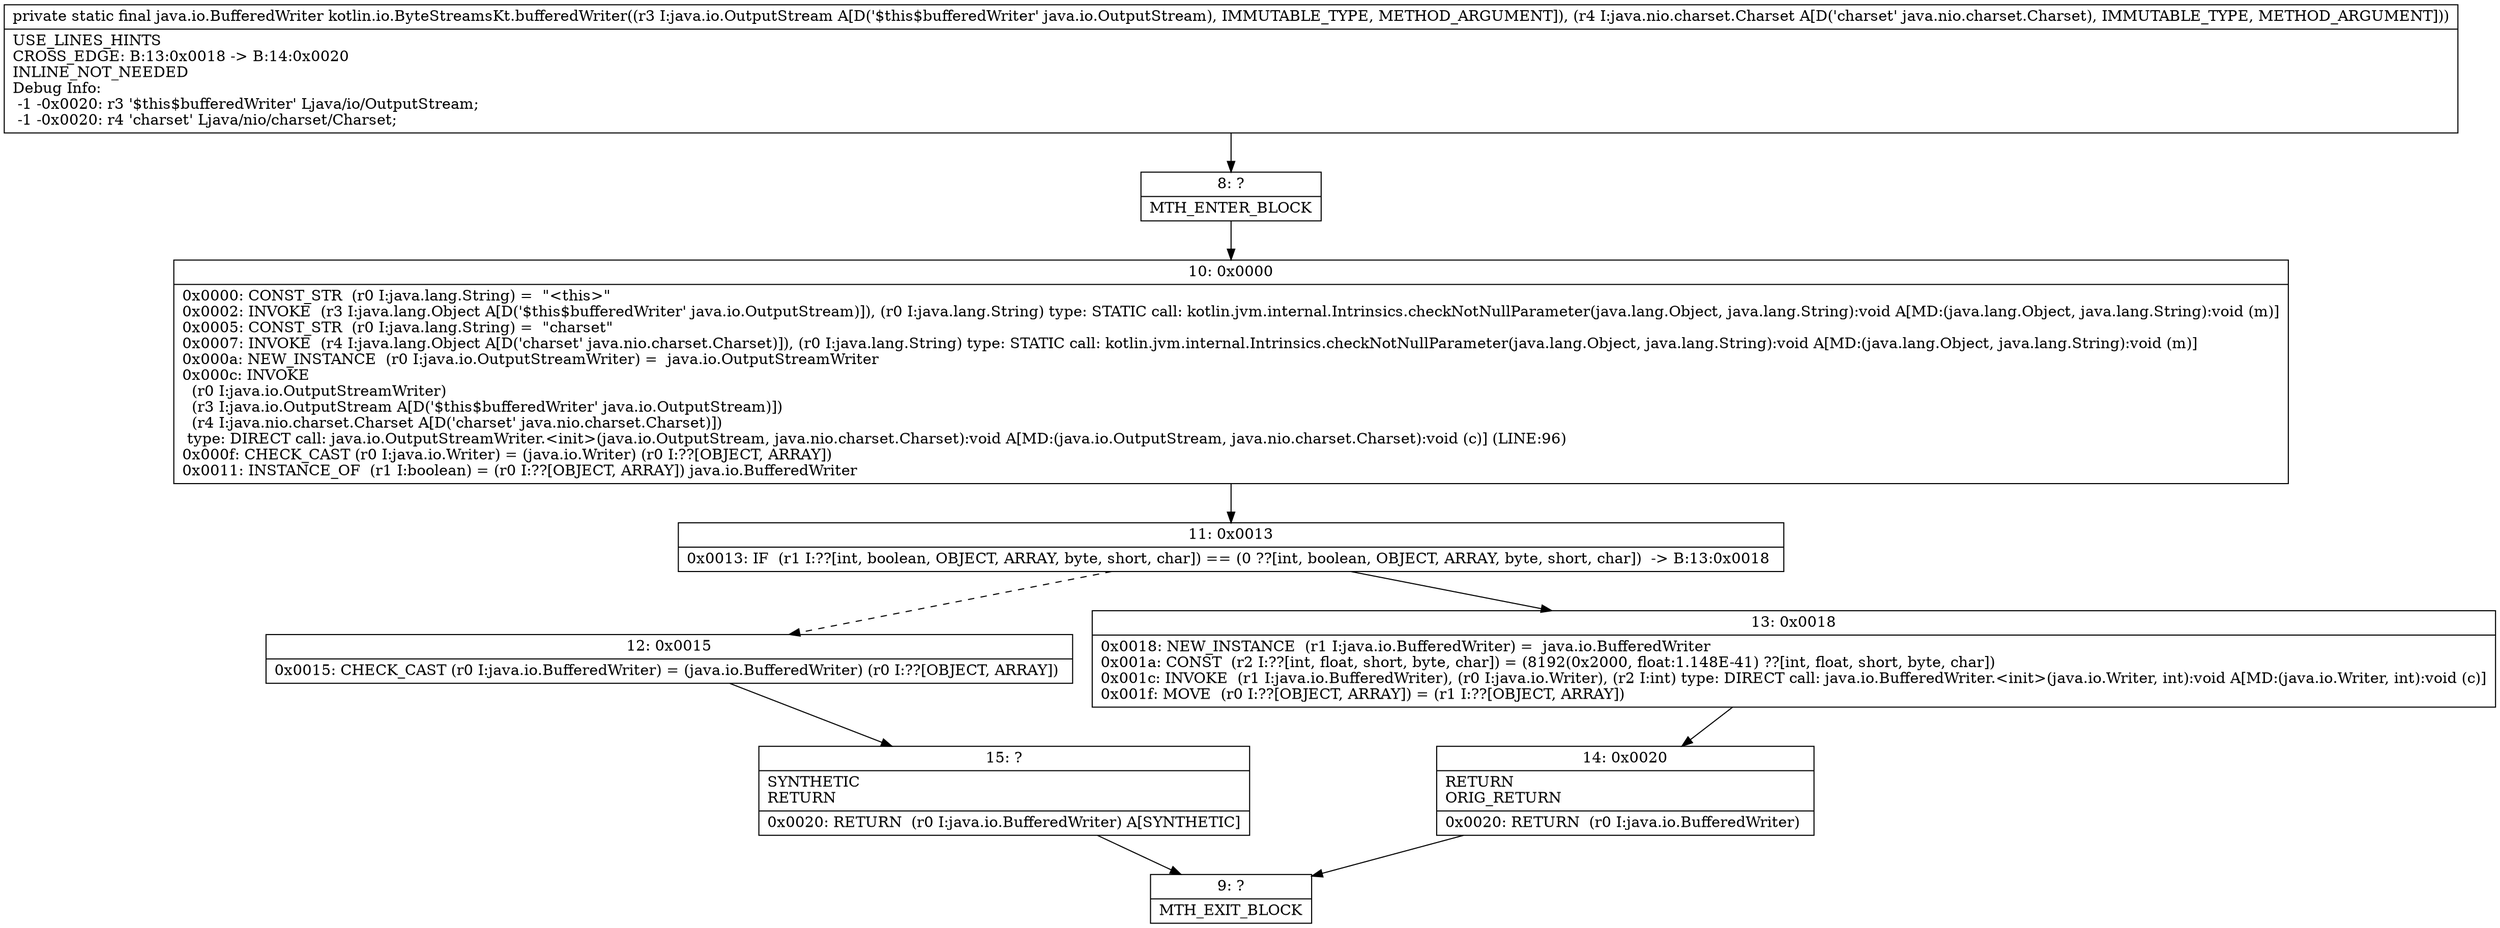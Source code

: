 digraph "CFG forkotlin.io.ByteStreamsKt.bufferedWriter(Ljava\/io\/OutputStream;Ljava\/nio\/charset\/Charset;)Ljava\/io\/BufferedWriter;" {
Node_8 [shape=record,label="{8\:\ ?|MTH_ENTER_BLOCK\l}"];
Node_10 [shape=record,label="{10\:\ 0x0000|0x0000: CONST_STR  (r0 I:java.lang.String) =  \"\<this\>\" \l0x0002: INVOKE  (r3 I:java.lang.Object A[D('$this$bufferedWriter' java.io.OutputStream)]), (r0 I:java.lang.String) type: STATIC call: kotlin.jvm.internal.Intrinsics.checkNotNullParameter(java.lang.Object, java.lang.String):void A[MD:(java.lang.Object, java.lang.String):void (m)]\l0x0005: CONST_STR  (r0 I:java.lang.String) =  \"charset\" \l0x0007: INVOKE  (r4 I:java.lang.Object A[D('charset' java.nio.charset.Charset)]), (r0 I:java.lang.String) type: STATIC call: kotlin.jvm.internal.Intrinsics.checkNotNullParameter(java.lang.Object, java.lang.String):void A[MD:(java.lang.Object, java.lang.String):void (m)]\l0x000a: NEW_INSTANCE  (r0 I:java.io.OutputStreamWriter) =  java.io.OutputStreamWriter \l0x000c: INVOKE  \l  (r0 I:java.io.OutputStreamWriter)\l  (r3 I:java.io.OutputStream A[D('$this$bufferedWriter' java.io.OutputStream)])\l  (r4 I:java.nio.charset.Charset A[D('charset' java.nio.charset.Charset)])\l type: DIRECT call: java.io.OutputStreamWriter.\<init\>(java.io.OutputStream, java.nio.charset.Charset):void A[MD:(java.io.OutputStream, java.nio.charset.Charset):void (c)] (LINE:96)\l0x000f: CHECK_CAST (r0 I:java.io.Writer) = (java.io.Writer) (r0 I:??[OBJECT, ARRAY]) \l0x0011: INSTANCE_OF  (r1 I:boolean) = (r0 I:??[OBJECT, ARRAY]) java.io.BufferedWriter \l}"];
Node_11 [shape=record,label="{11\:\ 0x0013|0x0013: IF  (r1 I:??[int, boolean, OBJECT, ARRAY, byte, short, char]) == (0 ??[int, boolean, OBJECT, ARRAY, byte, short, char])  \-\> B:13:0x0018 \l}"];
Node_12 [shape=record,label="{12\:\ 0x0015|0x0015: CHECK_CAST (r0 I:java.io.BufferedWriter) = (java.io.BufferedWriter) (r0 I:??[OBJECT, ARRAY]) \l}"];
Node_15 [shape=record,label="{15\:\ ?|SYNTHETIC\lRETURN\l|0x0020: RETURN  (r0 I:java.io.BufferedWriter) A[SYNTHETIC]\l}"];
Node_9 [shape=record,label="{9\:\ ?|MTH_EXIT_BLOCK\l}"];
Node_13 [shape=record,label="{13\:\ 0x0018|0x0018: NEW_INSTANCE  (r1 I:java.io.BufferedWriter) =  java.io.BufferedWriter \l0x001a: CONST  (r2 I:??[int, float, short, byte, char]) = (8192(0x2000, float:1.148E\-41) ??[int, float, short, byte, char]) \l0x001c: INVOKE  (r1 I:java.io.BufferedWriter), (r0 I:java.io.Writer), (r2 I:int) type: DIRECT call: java.io.BufferedWriter.\<init\>(java.io.Writer, int):void A[MD:(java.io.Writer, int):void (c)]\l0x001f: MOVE  (r0 I:??[OBJECT, ARRAY]) = (r1 I:??[OBJECT, ARRAY]) \l}"];
Node_14 [shape=record,label="{14\:\ 0x0020|RETURN\lORIG_RETURN\l|0x0020: RETURN  (r0 I:java.io.BufferedWriter) \l}"];
MethodNode[shape=record,label="{private static final java.io.BufferedWriter kotlin.io.ByteStreamsKt.bufferedWriter((r3 I:java.io.OutputStream A[D('$this$bufferedWriter' java.io.OutputStream), IMMUTABLE_TYPE, METHOD_ARGUMENT]), (r4 I:java.nio.charset.Charset A[D('charset' java.nio.charset.Charset), IMMUTABLE_TYPE, METHOD_ARGUMENT]))  | USE_LINES_HINTS\lCROSS_EDGE: B:13:0x0018 \-\> B:14:0x0020\lINLINE_NOT_NEEDED\lDebug Info:\l  \-1 \-0x0020: r3 '$this$bufferedWriter' Ljava\/io\/OutputStream;\l  \-1 \-0x0020: r4 'charset' Ljava\/nio\/charset\/Charset;\l}"];
MethodNode -> Node_8;Node_8 -> Node_10;
Node_10 -> Node_11;
Node_11 -> Node_12[style=dashed];
Node_11 -> Node_13;
Node_12 -> Node_15;
Node_15 -> Node_9;
Node_13 -> Node_14;
Node_14 -> Node_9;
}

